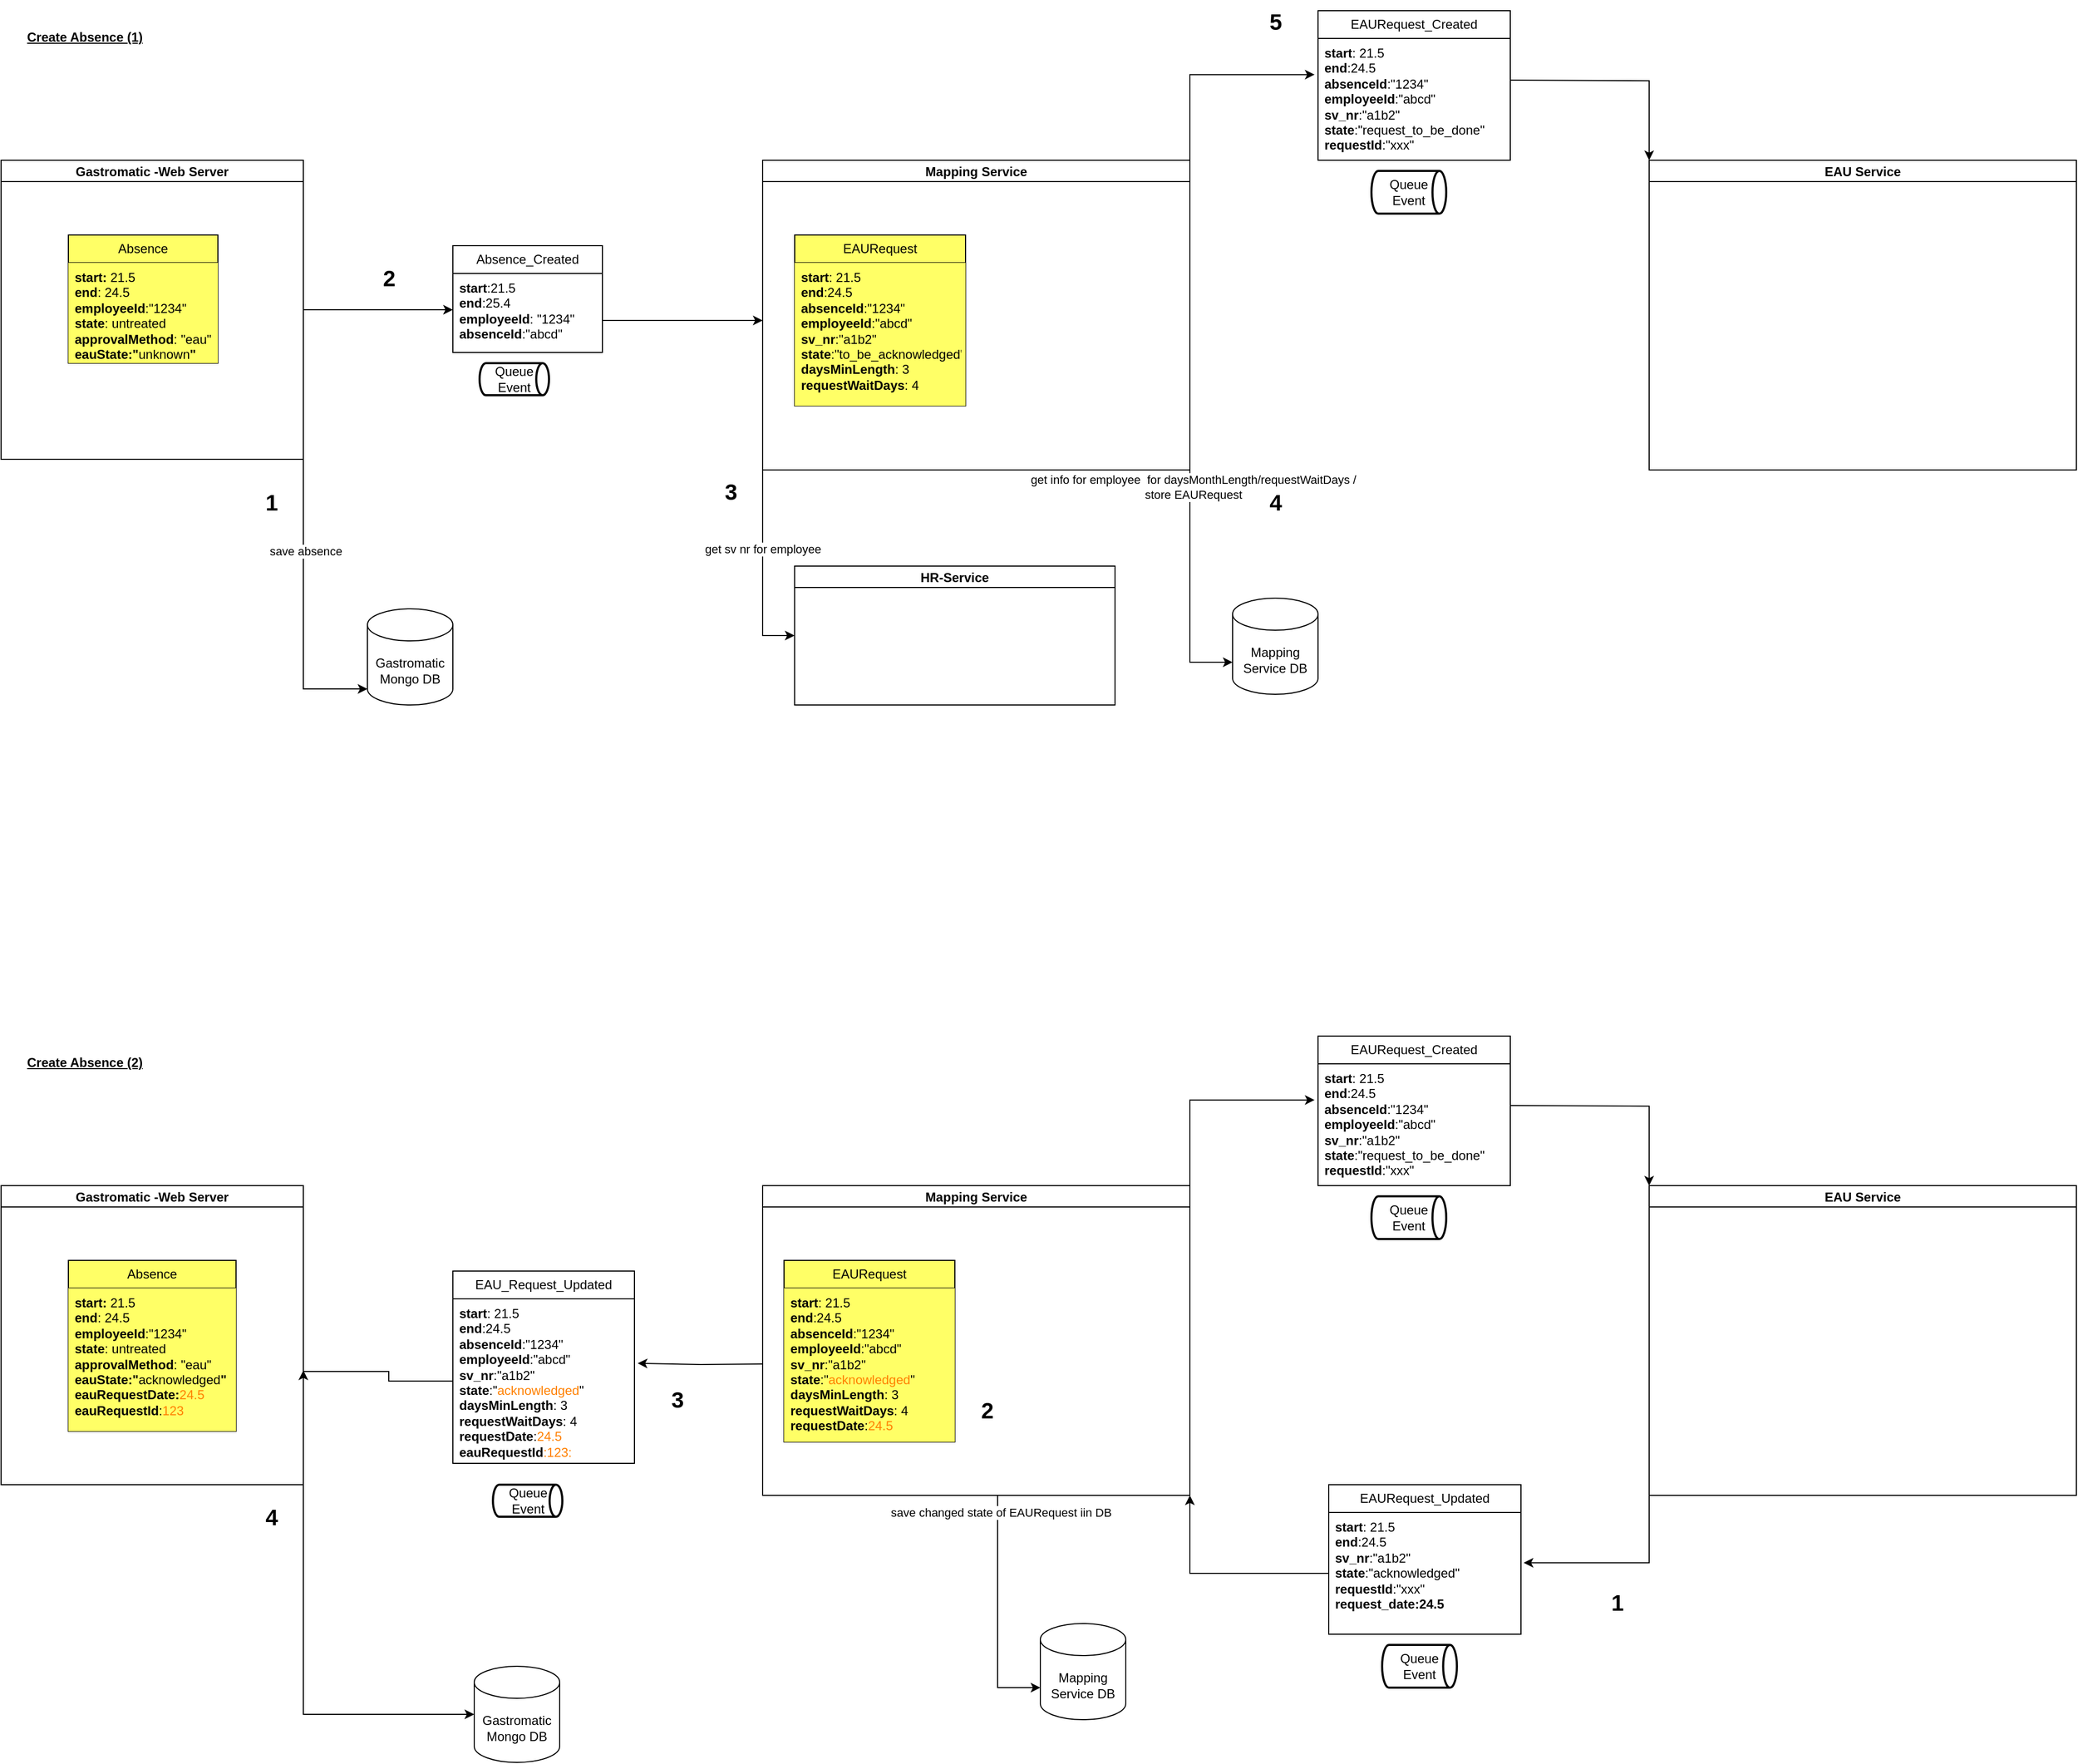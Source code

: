 <mxfile version="21.3.6" type="github">
  <diagram name="Seite-1" id="kVOeFTWO6oa_xXGF3e9C">
    <mxGraphModel dx="1687" dy="981" grid="1" gridSize="10" guides="1" tooltips="1" connect="1" arrows="1" fold="1" page="1" pageScale="1" pageWidth="827" pageHeight="1169" math="0" shadow="0">
      <root>
        <mxCell id="0" />
        <mxCell id="1" parent="0" />
        <mxCell id="QTL_-YQlNlm6OEau9mLx-2" value="&lt;b&gt;&lt;u&gt;Create Absence (1)&lt;/u&gt;&lt;/b&gt;" style="text;html=1;align=center;verticalAlign=middle;resizable=0;points=[];autosize=1;strokeColor=none;fillColor=none;" vertex="1" parent="1">
          <mxGeometry x="30" y="120" width="130" height="30" as="geometry" />
        </mxCell>
        <mxCell id="QTL_-YQlNlm6OEau9mLx-23" value="" style="edgeStyle=orthogonalEdgeStyle;rounded=0;orthogonalLoop=1;jettySize=auto;html=1;" edge="1" parent="1" source="QTL_-YQlNlm6OEau9mLx-18">
          <mxGeometry relative="1" as="geometry">
            <mxPoint x="440" y="390" as="targetPoint" />
            <Array as="points">
              <mxPoint x="370" y="390" />
              <mxPoint x="370" y="390" />
            </Array>
          </mxGeometry>
        </mxCell>
        <mxCell id="QTL_-YQlNlm6OEau9mLx-55" style="edgeStyle=orthogonalEdgeStyle;rounded=0;orthogonalLoop=1;jettySize=auto;html=1;" edge="1" parent="1" source="QTL_-YQlNlm6OEau9mLx-18" target="QTL_-YQlNlm6OEau9mLx-54">
          <mxGeometry relative="1" as="geometry">
            <Array as="points">
              <mxPoint x="300" y="745" />
              <mxPoint x="380" y="745" />
            </Array>
          </mxGeometry>
        </mxCell>
        <mxCell id="QTL_-YQlNlm6OEau9mLx-136" value="save absence" style="edgeLabel;html=1;align=center;verticalAlign=middle;resizable=0;points=[];" vertex="1" connectable="0" parent="QTL_-YQlNlm6OEau9mLx-55">
          <mxGeometry x="-0.376" y="2" relative="1" as="geometry">
            <mxPoint as="offset" />
          </mxGeometry>
        </mxCell>
        <mxCell id="QTL_-YQlNlm6OEau9mLx-18" value="Gastromatic -Web Server" style="swimlane;startSize=20;horizontal=1;containerType=tree;" vertex="1" parent="1">
          <mxGeometry x="17" y="250" width="283" height="280" as="geometry" />
        </mxCell>
        <mxCell id="QTL_-YQlNlm6OEau9mLx-11" value="Absence" style="swimlane;fontStyle=0;childLayout=stackLayout;horizontal=1;startSize=26;fillColor=#FFFF66;horizontalStack=0;resizeParent=1;resizeParentMax=0;resizeLast=0;collapsible=1;marginBottom=0;whiteSpace=wrap;html=1;" vertex="1" parent="QTL_-YQlNlm6OEau9mLx-18">
          <mxGeometry x="63" y="70" width="140" height="120" as="geometry">
            <mxRectangle x="63" y="70" width="90" height="30" as="alternateBounds" />
          </mxGeometry>
        </mxCell>
        <mxCell id="QTL_-YQlNlm6OEau9mLx-12" value="&lt;b&gt;start:&lt;/b&gt; 21.5&lt;br&gt;&lt;b&gt;end&lt;/b&gt;: 24.5&lt;br&gt;&lt;b&gt;employeeId&lt;/b&gt;:&quot;1234&quot;&lt;br&gt;&lt;b&gt;state&lt;/b&gt;: untreated&lt;br&gt;&lt;b&gt;approvalMethod&lt;/b&gt;: &quot;eau&quot;&lt;br&gt;&lt;b style=&quot;border-color: var(--border-color);&quot;&gt;eauState:&quot;&lt;/b&gt;&lt;span style=&quot;border-color: var(--border-color);&quot;&gt;unknown&lt;/span&gt;&lt;b style=&quot;border-color: var(--border-color);&quot;&gt;&quot;&lt;/b&gt;" style="text;strokeColor=none;fillColor=#FFFF66;align=left;verticalAlign=top;spacingLeft=4;spacingRight=4;overflow=hidden;rotatable=0;points=[[0,0.5],[1,0.5]];portConstraint=eastwest;whiteSpace=wrap;html=1;" vertex="1" parent="QTL_-YQlNlm6OEau9mLx-11">
          <mxGeometry y="26" width="140" height="94" as="geometry" />
        </mxCell>
        <mxCell id="QTL_-YQlNlm6OEau9mLx-24" value="Absence_Created" style="swimlane;fontStyle=0;childLayout=stackLayout;horizontal=1;startSize=26;fillColor=none;horizontalStack=0;resizeParent=1;resizeParentMax=0;resizeLast=0;collapsible=1;marginBottom=0;whiteSpace=wrap;html=1;" vertex="1" parent="1">
          <mxGeometry x="440" y="330" width="140" height="100" as="geometry" />
        </mxCell>
        <mxCell id="QTL_-YQlNlm6OEau9mLx-27" value="&lt;b&gt;start&lt;/b&gt;:21.5&lt;br&gt;&lt;b&gt;end&lt;/b&gt;:25.4&lt;br&gt;&lt;b&gt;employeeId&lt;/b&gt;: &quot;1234&quot;&lt;br&gt;&lt;b&gt;absenceId&lt;/b&gt;:&quot;abcd&quot;" style="text;strokeColor=none;fillColor=none;align=left;verticalAlign=top;spacingLeft=4;spacingRight=4;overflow=hidden;rotatable=0;points=[[0,0.5],[1,0.5]];portConstraint=eastwest;whiteSpace=wrap;html=1;" vertex="1" parent="QTL_-YQlNlm6OEau9mLx-24">
          <mxGeometry y="26" width="140" height="74" as="geometry" />
        </mxCell>
        <mxCell id="QTL_-YQlNlm6OEau9mLx-139" style="edgeStyle=orthogonalEdgeStyle;rounded=0;orthogonalLoop=1;jettySize=auto;html=1;entryX=0;entryY=0.5;entryDx=0;entryDy=0;exitX=0;exitY=1;exitDx=0;exitDy=0;" edge="1" parent="1" source="QTL_-YQlNlm6OEau9mLx-35" target="QTL_-YQlNlm6OEau9mLx-138">
          <mxGeometry relative="1" as="geometry">
            <mxPoint x="730.001" y="550" as="sourcePoint" />
            <Array as="points">
              <mxPoint x="730" y="695" />
            </Array>
          </mxGeometry>
        </mxCell>
        <mxCell id="QTL_-YQlNlm6OEau9mLx-140" value="get sv nr for employee" style="edgeLabel;html=1;align=center;verticalAlign=middle;resizable=0;points=[];" vertex="1" connectable="0" parent="QTL_-YQlNlm6OEau9mLx-139">
          <mxGeometry x="-0.082" relative="1" as="geometry">
            <mxPoint y="-11" as="offset" />
          </mxGeometry>
        </mxCell>
        <mxCell id="QTL_-YQlNlm6OEau9mLx-35" value="Mapping Service" style="swimlane;startSize=20;horizontal=1;containerType=tree;" vertex="1" parent="1">
          <mxGeometry x="730" y="250" width="400" height="290" as="geometry" />
        </mxCell>
        <mxCell id="QTL_-YQlNlm6OEau9mLx-132" value="EAURequest" style="swimlane;fontStyle=0;childLayout=stackLayout;horizontal=1;startSize=26;fillColor=#FFFF66;horizontalStack=0;resizeParent=1;resizeParentMax=0;resizeLast=0;collapsible=1;marginBottom=0;whiteSpace=wrap;html=1;" vertex="1" parent="QTL_-YQlNlm6OEau9mLx-35">
          <mxGeometry x="30" y="70" width="160" height="160" as="geometry">
            <mxRectangle x="63" y="70" width="90" height="30" as="alternateBounds" />
          </mxGeometry>
        </mxCell>
        <mxCell id="QTL_-YQlNlm6OEau9mLx-133" value="&lt;b&gt;start&lt;/b&gt;: 21.5&lt;br&gt;&lt;b&gt;end&lt;/b&gt;:24.5&lt;br&gt;&lt;b&gt;absenceId&lt;/b&gt;:&quot;1234&quot;&lt;br&gt;&lt;b&gt;employeeId&lt;/b&gt;:&quot;abcd&quot;&lt;br&gt;&lt;b&gt;sv_nr&lt;/b&gt;:&quot;a1b2&quot;&lt;br&gt;&lt;b&gt;state&lt;/b&gt;:&quot;to_be_acknowledged&quot;&lt;br&gt;&lt;b&gt;daysMinLength&lt;/b&gt;: 3&lt;br&gt;&lt;b&gt;requestWaitDays&lt;/b&gt;: 4&lt;br&gt;" style="text;strokeColor=none;fillColor=#FFFF66;align=left;verticalAlign=top;spacingLeft=4;spacingRight=4;overflow=hidden;rotatable=0;points=[[0,0.5],[1,0.5]];portConstraint=eastwest;whiteSpace=wrap;html=1;" vertex="1" parent="QTL_-YQlNlm6OEau9mLx-132">
          <mxGeometry y="26" width="160" height="134" as="geometry" />
        </mxCell>
        <mxCell id="QTL_-YQlNlm6OEau9mLx-42" style="edgeStyle=orthogonalEdgeStyle;rounded=0;orthogonalLoop=1;jettySize=auto;html=1;" edge="1" parent="1">
          <mxGeometry relative="1" as="geometry">
            <mxPoint x="580" y="400" as="sourcePoint" />
            <mxPoint x="730" y="400" as="targetPoint" />
            <Array as="points">
              <mxPoint x="670" y="400" />
              <mxPoint x="670" y="400" />
            </Array>
          </mxGeometry>
        </mxCell>
        <mxCell id="QTL_-YQlNlm6OEau9mLx-44" value="Queue Event" style="strokeWidth=2;html=1;shape=mxgraph.flowchart.direct_data;whiteSpace=wrap;" vertex="1" parent="1">
          <mxGeometry x="465" y="440" width="65" height="30" as="geometry" />
        </mxCell>
        <mxCell id="QTL_-YQlNlm6OEau9mLx-45" value="" style="edgeStyle=orthogonalEdgeStyle;rounded=0;orthogonalLoop=1;jettySize=auto;html=1;entryX=-0.018;entryY=0.297;entryDx=0;entryDy=0;entryPerimeter=0;exitX=1;exitY=0;exitDx=0;exitDy=0;" edge="1" parent="1" source="QTL_-YQlNlm6OEau9mLx-35" target="QTL_-YQlNlm6OEau9mLx-49">
          <mxGeometry relative="1" as="geometry">
            <mxPoint x="1130" y="170" as="sourcePoint" />
            <mxPoint x="1240" y="170" as="targetPoint" />
            <Array as="points" />
          </mxGeometry>
        </mxCell>
        <mxCell id="QTL_-YQlNlm6OEau9mLx-46" value="EAURequest_Created" style="swimlane;fontStyle=0;childLayout=stackLayout;horizontal=1;startSize=26;fillColor=none;horizontalStack=0;resizeParent=1;resizeParentMax=0;resizeLast=0;collapsible=1;marginBottom=0;whiteSpace=wrap;html=1;" vertex="1" parent="1">
          <mxGeometry x="1250" y="110" width="180" height="140" as="geometry" />
        </mxCell>
        <mxCell id="QTL_-YQlNlm6OEau9mLx-49" value="&lt;b&gt;start&lt;/b&gt;: 21.5&lt;br style=&quot;border-color: var(--border-color);&quot;&gt;&lt;b&gt;end&lt;/b&gt;:24.5&lt;br style=&quot;border-color: var(--border-color);&quot;&gt;&lt;b&gt;absenceId&lt;/b&gt;:&quot;1234&quot;&lt;br style=&quot;border-color: var(--border-color);&quot;&gt;&lt;b&gt;employeeId&lt;/b&gt;:&quot;abcd&quot;&lt;br style=&quot;border-color: var(--border-color);&quot;&gt;&lt;b&gt;sv_nr&lt;/b&gt;:&quot;a1b2&quot;&lt;br style=&quot;border-color: var(--border-color);&quot;&gt;&lt;b&gt;state&lt;/b&gt;:&quot;request_to_be_done&quot;&lt;br&gt;&lt;b&gt;requestId&lt;/b&gt;:&quot;xxx&quot;" style="text;strokeColor=none;fillColor=none;align=left;verticalAlign=top;spacingLeft=4;spacingRight=4;overflow=hidden;rotatable=0;points=[[0,0.5],[1,0.5]];portConstraint=eastwest;whiteSpace=wrap;html=1;" vertex="1" parent="QTL_-YQlNlm6OEau9mLx-46">
          <mxGeometry y="26" width="180" height="114" as="geometry" />
        </mxCell>
        <mxCell id="QTL_-YQlNlm6OEau9mLx-50" style="edgeStyle=orthogonalEdgeStyle;rounded=0;orthogonalLoop=1;jettySize=auto;html=1;entryX=0;entryY=0;entryDx=0;entryDy=0;" edge="1" parent="1" target="QTL_-YQlNlm6OEau9mLx-67">
          <mxGeometry relative="1" as="geometry">
            <mxPoint x="1560" y="175" as="targetPoint" />
            <mxPoint x="1430" y="175.053" as="sourcePoint" />
          </mxGeometry>
        </mxCell>
        <mxCell id="QTL_-YQlNlm6OEau9mLx-51" value="Queue Event" style="strokeWidth=2;html=1;shape=mxgraph.flowchart.direct_data;whiteSpace=wrap;" vertex="1" parent="1">
          <mxGeometry x="1300" y="260" width="70" height="40" as="geometry" />
        </mxCell>
        <mxCell id="QTL_-YQlNlm6OEau9mLx-54" value="Gastromatic Mongo DB" style="shape=cylinder3;whiteSpace=wrap;html=1;boundedLbl=1;backgroundOutline=1;size=15;" vertex="1" parent="1">
          <mxGeometry x="360" y="670" width="80" height="90" as="geometry" />
        </mxCell>
        <mxCell id="QTL_-YQlNlm6OEau9mLx-67" value="EAU Service" style="swimlane;startSize=20;horizontal=1;containerType=tree;" vertex="1" parent="1">
          <mxGeometry x="1560" y="250" width="400" height="290" as="geometry" />
        </mxCell>
        <mxCell id="QTL_-YQlNlm6OEau9mLx-105" value="&lt;b&gt;&lt;u&gt;Create Absence (2)&lt;/u&gt;&lt;/b&gt;" style="text;html=1;align=center;verticalAlign=middle;resizable=0;points=[];autosize=1;strokeColor=none;fillColor=none;" vertex="1" parent="1">
          <mxGeometry x="30" y="1080" width="130" height="30" as="geometry" />
        </mxCell>
        <mxCell id="QTL_-YQlNlm6OEau9mLx-107" style="edgeStyle=orthogonalEdgeStyle;rounded=0;orthogonalLoop=1;jettySize=auto;html=1;entryX=0;entryY=0.5;entryDx=0;entryDy=0;entryPerimeter=0;" edge="1" parent="1" source="QTL_-YQlNlm6OEau9mLx-108" target="QTL_-YQlNlm6OEau9mLx-124">
          <mxGeometry relative="1" as="geometry">
            <Array as="points">
              <mxPoint x="300" y="1705" />
            </Array>
          </mxGeometry>
        </mxCell>
        <mxCell id="QTL_-YQlNlm6OEau9mLx-108" value="Gastromatic -Web Server" style="swimlane;startSize=20;horizontal=1;containerType=tree;" vertex="1" parent="1">
          <mxGeometry x="17" y="1210" width="283" height="280" as="geometry" />
        </mxCell>
        <mxCell id="QTL_-YQlNlm6OEau9mLx-109" value="Absence" style="swimlane;fontStyle=0;childLayout=stackLayout;horizontal=1;startSize=26;fillColor=#FFFF66;horizontalStack=0;resizeParent=1;resizeParentMax=0;resizeLast=0;collapsible=1;marginBottom=0;whiteSpace=wrap;html=1;" vertex="1" parent="QTL_-YQlNlm6OEau9mLx-108">
          <mxGeometry x="63" y="70" width="157" height="160" as="geometry">
            <mxRectangle x="63" y="70" width="90" height="30" as="alternateBounds" />
          </mxGeometry>
        </mxCell>
        <mxCell id="QTL_-YQlNlm6OEau9mLx-110" value="&lt;b style=&quot;border-color: var(--border-color);&quot;&gt;start:&lt;/b&gt;&amp;nbsp;21.5&lt;br style=&quot;border-color: var(--border-color);&quot;&gt;&lt;b style=&quot;border-color: var(--border-color);&quot;&gt;end&lt;/b&gt;: 24.5&lt;br style=&quot;border-color: var(--border-color);&quot;&gt;&lt;b style=&quot;border-color: var(--border-color);&quot;&gt;employeeId&lt;/b&gt;:&quot;1234&quot;&lt;br style=&quot;border-color: var(--border-color);&quot;&gt;&lt;b style=&quot;border-color: var(--border-color);&quot;&gt;state&lt;/b&gt;: untreated&lt;br style=&quot;border-color: var(--border-color);&quot;&gt;&lt;b style=&quot;border-color: var(--border-color);&quot;&gt;approvalMethod&lt;/b&gt;: &quot;eau&quot;&lt;br style=&quot;border-color: var(--border-color);&quot;&gt;&lt;b style=&quot;border-color: var(--border-color);&quot;&gt;eauState:&quot;&lt;/b&gt;acknowledged&lt;b style=&quot;border-color: var(--border-color);&quot;&gt;&quot;&lt;br&gt;eauRequestDate:&lt;/b&gt;&lt;span style=&quot;border-color: var(--border-color);&quot;&gt;&lt;font color=&quot;#ff8000&quot;&gt;24.5&lt;br&gt;&lt;/font&gt;&lt;b&gt;eauRequestId&lt;/b&gt;:&lt;font color=&quot;#ff8000&quot;&gt;123&lt;/font&gt;&lt;br&gt;&lt;/span&gt;" style="text;strokeColor=none;fillColor=#FFFF66;align=left;verticalAlign=top;spacingLeft=4;spacingRight=4;overflow=hidden;rotatable=0;points=[[0,0.5],[1,0.5]];portConstraint=eastwest;whiteSpace=wrap;html=1;" vertex="1" parent="QTL_-YQlNlm6OEau9mLx-109">
          <mxGeometry y="26" width="157" height="134" as="geometry" />
        </mxCell>
        <mxCell id="QTL_-YQlNlm6OEau9mLx-111" value="EAU_Request_Updated" style="swimlane;fontStyle=0;childLayout=stackLayout;horizontal=1;startSize=26;fillColor=none;horizontalStack=0;resizeParent=1;resizeParentMax=0;resizeLast=0;collapsible=1;marginBottom=0;whiteSpace=wrap;html=1;" vertex="1" parent="1">
          <mxGeometry x="440" y="1290" width="170" height="180" as="geometry" />
        </mxCell>
        <mxCell id="QTL_-YQlNlm6OEau9mLx-163" style="edgeStyle=orthogonalEdgeStyle;rounded=0;orthogonalLoop=1;jettySize=auto;html=1;" edge="1" parent="QTL_-YQlNlm6OEau9mLx-111" source="QTL_-YQlNlm6OEau9mLx-112">
          <mxGeometry relative="1" as="geometry">
            <mxPoint x="-140" y="93" as="targetPoint" />
            <Array as="points">
              <mxPoint x="-60" y="103" />
              <mxPoint x="-60" y="94" />
              <mxPoint x="-140" y="94" />
            </Array>
          </mxGeometry>
        </mxCell>
        <mxCell id="QTL_-YQlNlm6OEau9mLx-112" value="&lt;b style=&quot;border-color: var(--border-color);&quot;&gt;start&lt;/b&gt;: 21.5&lt;br style=&quot;border-color: var(--border-color);&quot;&gt;&lt;b style=&quot;border-color: var(--border-color);&quot;&gt;end&lt;/b&gt;:24.5&lt;br style=&quot;border-color: var(--border-color);&quot;&gt;&lt;b style=&quot;border-color: var(--border-color);&quot;&gt;absenceId&lt;/b&gt;:&quot;1234&quot;&lt;br style=&quot;border-color: var(--border-color);&quot;&gt;&lt;b style=&quot;border-color: var(--border-color);&quot;&gt;employeeId&lt;/b&gt;:&quot;abcd&quot;&lt;br style=&quot;border-color: var(--border-color);&quot;&gt;&lt;b style=&quot;border-color: var(--border-color);&quot;&gt;sv_nr&lt;/b&gt;:&quot;a1b2&quot;&lt;br style=&quot;border-color: var(--border-color);&quot;&gt;&lt;b style=&quot;border-color: var(--border-color);&quot;&gt;state&lt;/b&gt;:&quot;&lt;font style=&quot;border-color: var(--border-color);&quot; color=&quot;#ff8000&quot;&gt;acknowledged&lt;/font&gt;&quot;&lt;br style=&quot;border-color: var(--border-color);&quot;&gt;&lt;b style=&quot;border-color: var(--border-color);&quot;&gt;daysMinLength&lt;/b&gt;: 3&lt;br style=&quot;border-color: var(--border-color);&quot;&gt;&lt;b style=&quot;border-color: var(--border-color);&quot;&gt;requestWaitDays&lt;/b&gt;: 4&lt;br&gt;&lt;b style=&quot;border-color: var(--border-color);&quot;&gt;requestDate&lt;/b&gt;:&lt;font style=&quot;border-color: var(--border-color);&quot;&gt;&lt;font color=&quot;#ff8000&quot;&gt;24.5&lt;/font&gt;&lt;br&gt;&lt;b&gt;eauRequestId&lt;/b&gt;&lt;/font&gt;&lt;font style=&quot;border-color: var(--border-color);&quot; color=&quot;#ff8000&quot;&gt;:123:&lt;br&gt;&lt;br&gt;&lt;/font&gt;" style="text;strokeColor=none;fillColor=none;align=left;verticalAlign=top;spacingLeft=4;spacingRight=4;overflow=hidden;rotatable=0;points=[[0,0.5],[1,0.5]];portConstraint=eastwest;whiteSpace=wrap;html=1;" vertex="1" parent="QTL_-YQlNlm6OEau9mLx-111">
          <mxGeometry y="26" width="170" height="154" as="geometry" />
        </mxCell>
        <mxCell id="QTL_-YQlNlm6OEau9mLx-165" style="edgeStyle=orthogonalEdgeStyle;rounded=0;orthogonalLoop=1;jettySize=auto;html=1;entryX=1.018;entryY=0.286;entryDx=0;entryDy=0;entryPerimeter=0;" edge="1" parent="1">
          <mxGeometry relative="1" as="geometry">
            <mxPoint x="730" y="1377" as="sourcePoint" />
            <mxPoint x="613.06" y="1376.324" as="targetPoint" />
          </mxGeometry>
        </mxCell>
        <mxCell id="QTL_-YQlNlm6OEau9mLx-114" value="Mapping Service" style="swimlane;startSize=20;horizontal=1;containerType=tree;" vertex="1" parent="1">
          <mxGeometry x="730" y="1210" width="400" height="290" as="geometry" />
        </mxCell>
        <mxCell id="QTL_-YQlNlm6OEau9mLx-115" value="EAURequest" style="swimlane;fontStyle=0;childLayout=stackLayout;horizontal=1;startSize=26;fillColor=#FFFF66;horizontalStack=0;resizeParent=1;resizeParentMax=0;resizeLast=0;collapsible=1;marginBottom=0;whiteSpace=wrap;html=1;" vertex="1" parent="QTL_-YQlNlm6OEau9mLx-114">
          <mxGeometry x="20" y="70" width="160" height="170" as="geometry">
            <mxRectangle x="63" y="70" width="90" height="30" as="alternateBounds" />
          </mxGeometry>
        </mxCell>
        <mxCell id="QTL_-YQlNlm6OEau9mLx-164" value="&lt;b&gt;start&lt;/b&gt;: 21.5&lt;br&gt;&lt;b&gt;end&lt;/b&gt;:24.5&lt;br&gt;&lt;b&gt;absenceId&lt;/b&gt;:&quot;1234&quot;&lt;br&gt;&lt;b&gt;employeeId&lt;/b&gt;:&quot;abcd&quot;&lt;br&gt;&lt;b&gt;sv_nr&lt;/b&gt;:&quot;a1b2&quot;&lt;br&gt;&lt;b&gt;state&lt;/b&gt;:&quot;&lt;font color=&quot;#ff8000&quot;&gt;acknowledged&lt;/font&gt;&quot;&lt;br&gt;&lt;b&gt;daysMinLength&lt;/b&gt;: 3&lt;br&gt;&lt;b&gt;requestWaitDays&lt;/b&gt;: 4&lt;br&gt;&lt;b&gt;requestDate&lt;/b&gt;:&lt;font color=&quot;#ff8000&quot;&gt;24.5&lt;/font&gt;" style="text;strokeColor=none;fillColor=#FFFF66;align=left;verticalAlign=top;spacingLeft=4;spacingRight=4;overflow=hidden;rotatable=0;points=[[0,0.5],[1,0.5]];portConstraint=eastwest;whiteSpace=wrap;html=1;" vertex="1" parent="QTL_-YQlNlm6OEau9mLx-115">
          <mxGeometry y="26" width="160" height="134" as="geometry" />
        </mxCell>
        <mxCell id="QTL_-YQlNlm6OEau9mLx-116" value="" style="text;strokeColor=none;fillColor=#FFFF66;align=left;verticalAlign=top;spacingLeft=4;spacingRight=4;overflow=hidden;rotatable=0;points=[[0,0.5],[1,0.5]];portConstraint=eastwest;whiteSpace=wrap;html=1;" vertex="1" parent="QTL_-YQlNlm6OEau9mLx-115">
          <mxGeometry y="160" width="160" height="10" as="geometry" />
        </mxCell>
        <mxCell id="QTL_-YQlNlm6OEau9mLx-167" value="2" style="text;html=1;align=center;verticalAlign=middle;resizable=0;points=[];autosize=1;strokeColor=none;fillColor=none;fontSize=21;fontStyle=1" vertex="1" parent="QTL_-YQlNlm6OEau9mLx-114">
          <mxGeometry x="190" y="190" width="40" height="40" as="geometry" />
        </mxCell>
        <mxCell id="QTL_-YQlNlm6OEau9mLx-118" value="Queue Event" style="strokeWidth=2;html=1;shape=mxgraph.flowchart.direct_data;whiteSpace=wrap;" vertex="1" parent="1">
          <mxGeometry x="477.5" y="1490" width="65" height="30" as="geometry" />
        </mxCell>
        <mxCell id="QTL_-YQlNlm6OEau9mLx-119" value="" style="edgeStyle=orthogonalEdgeStyle;rounded=0;orthogonalLoop=1;jettySize=auto;html=1;entryX=-0.018;entryY=0.297;entryDx=0;entryDy=0;entryPerimeter=0;exitX=1;exitY=0;exitDx=0;exitDy=0;" edge="1" parent="1" source="QTL_-YQlNlm6OEau9mLx-114" target="QTL_-YQlNlm6OEau9mLx-121">
          <mxGeometry relative="1" as="geometry">
            <mxPoint x="1130" y="1130" as="sourcePoint" />
            <mxPoint x="1240" y="1130" as="targetPoint" />
            <Array as="points" />
          </mxGeometry>
        </mxCell>
        <mxCell id="QTL_-YQlNlm6OEau9mLx-120" value="EAURequest_Created" style="swimlane;fontStyle=0;childLayout=stackLayout;horizontal=1;startSize=26;fillColor=none;horizontalStack=0;resizeParent=1;resizeParentMax=0;resizeLast=0;collapsible=1;marginBottom=0;whiteSpace=wrap;html=1;" vertex="1" parent="1">
          <mxGeometry x="1250" y="1070" width="180" height="140" as="geometry" />
        </mxCell>
        <mxCell id="QTL_-YQlNlm6OEau9mLx-121" value="&lt;b&gt;start&lt;/b&gt;: 21.5&lt;br style=&quot;border-color: var(--border-color);&quot;&gt;&lt;b&gt;end&lt;/b&gt;:24.5&lt;br style=&quot;border-color: var(--border-color);&quot;&gt;&lt;b&gt;absenceId&lt;/b&gt;:&quot;1234&quot;&lt;br style=&quot;border-color: var(--border-color);&quot;&gt;&lt;b&gt;employeeId&lt;/b&gt;:&quot;abcd&quot;&lt;br style=&quot;border-color: var(--border-color);&quot;&gt;&lt;b&gt;sv_nr&lt;/b&gt;:&quot;a1b2&quot;&lt;br style=&quot;border-color: var(--border-color);&quot;&gt;&lt;b&gt;state&lt;/b&gt;:&quot;request_to_be_done&quot;&lt;br&gt;&lt;b&gt;requestId&lt;/b&gt;:&quot;xxx&quot;" style="text;strokeColor=none;fillColor=none;align=left;verticalAlign=top;spacingLeft=4;spacingRight=4;overflow=hidden;rotatable=0;points=[[0,0.5],[1,0.5]];portConstraint=eastwest;whiteSpace=wrap;html=1;" vertex="1" parent="QTL_-YQlNlm6OEau9mLx-120">
          <mxGeometry y="26" width="180" height="114" as="geometry" />
        </mxCell>
        <mxCell id="QTL_-YQlNlm6OEau9mLx-122" style="edgeStyle=orthogonalEdgeStyle;rounded=0;orthogonalLoop=1;jettySize=auto;html=1;entryX=0;entryY=0;entryDx=0;entryDy=0;" edge="1" parent="1" target="QTL_-YQlNlm6OEau9mLx-126">
          <mxGeometry relative="1" as="geometry">
            <mxPoint x="1560" y="1135" as="targetPoint" />
            <mxPoint x="1430" y="1135.053" as="sourcePoint" />
          </mxGeometry>
        </mxCell>
        <mxCell id="QTL_-YQlNlm6OEau9mLx-123" value="Queue Event" style="strokeWidth=2;html=1;shape=mxgraph.flowchart.direct_data;whiteSpace=wrap;" vertex="1" parent="1">
          <mxGeometry x="1300" y="1220" width="70" height="40" as="geometry" />
        </mxCell>
        <mxCell id="QTL_-YQlNlm6OEau9mLx-124" value="Gastromatic Mongo DB" style="shape=cylinder3;whiteSpace=wrap;html=1;boundedLbl=1;backgroundOutline=1;size=15;" vertex="1" parent="1">
          <mxGeometry x="460" y="1660" width="80" height="90" as="geometry" />
        </mxCell>
        <mxCell id="QTL_-YQlNlm6OEau9mLx-125" style="edgeStyle=orthogonalEdgeStyle;rounded=0;orthogonalLoop=1;jettySize=auto;html=1;entryX=1.014;entryY=0.413;entryDx=0;entryDy=0;entryPerimeter=0;" edge="1" parent="1" source="QTL_-YQlNlm6OEau9mLx-126" target="QTL_-YQlNlm6OEau9mLx-128">
          <mxGeometry relative="1" as="geometry">
            <Array as="points">
              <mxPoint x="1560" y="1563" />
            </Array>
          </mxGeometry>
        </mxCell>
        <mxCell id="QTL_-YQlNlm6OEau9mLx-126" value="EAU Service" style="swimlane;startSize=20;horizontal=1;containerType=tree;" vertex="1" parent="1">
          <mxGeometry x="1560" y="1210" width="400" height="290" as="geometry" />
        </mxCell>
        <mxCell id="QTL_-YQlNlm6OEau9mLx-127" value="EAURequest_Updated" style="swimlane;fontStyle=0;childLayout=stackLayout;horizontal=1;startSize=26;fillColor=none;horizontalStack=0;resizeParent=1;resizeParentMax=0;resizeLast=0;collapsible=1;marginBottom=0;whiteSpace=wrap;html=1;" vertex="1" parent="1">
          <mxGeometry x="1260" y="1490" width="180" height="140" as="geometry" />
        </mxCell>
        <mxCell id="QTL_-YQlNlm6OEau9mLx-128" value="&lt;b&gt;start&lt;/b&gt;: 21.5&lt;br style=&quot;border-color: var(--border-color);&quot;&gt;&lt;b&gt;end&lt;/b&gt;:24.5&lt;br style=&quot;border-color: var(--border-color);&quot;&gt;&lt;b&gt;sv_nr&lt;/b&gt;:&quot;a1b2&quot;&lt;br style=&quot;border-color: var(--border-color);&quot;&gt;&lt;b&gt;state&lt;/b&gt;:&quot;acknowledged&quot;&lt;br&gt;&lt;b&gt;requestId&lt;/b&gt;:&quot;xxx&quot;&lt;br&gt;&lt;b&gt;request_date:24.5&lt;/b&gt;" style="text;strokeColor=none;fillColor=none;align=left;verticalAlign=top;spacingLeft=4;spacingRight=4;overflow=hidden;rotatable=0;points=[[0,0.5],[1,0.5]];portConstraint=eastwest;whiteSpace=wrap;html=1;" vertex="1" parent="QTL_-YQlNlm6OEau9mLx-127">
          <mxGeometry y="26" width="180" height="114" as="geometry" />
        </mxCell>
        <mxCell id="QTL_-YQlNlm6OEau9mLx-129" value="Queue Event" style="strokeWidth=2;html=1;shape=mxgraph.flowchart.direct_data;whiteSpace=wrap;" vertex="1" parent="1">
          <mxGeometry x="1310" y="1640" width="70" height="40" as="geometry" />
        </mxCell>
        <mxCell id="QTL_-YQlNlm6OEau9mLx-130" style="edgeStyle=orthogonalEdgeStyle;rounded=0;orthogonalLoop=1;jettySize=auto;html=1;entryX=1;entryY=1;entryDx=0;entryDy=0;" edge="1" parent="1" source="QTL_-YQlNlm6OEau9mLx-128" target="QTL_-YQlNlm6OEau9mLx-114">
          <mxGeometry relative="1" as="geometry" />
        </mxCell>
        <mxCell id="QTL_-YQlNlm6OEau9mLx-138" value="HR-Service" style="swimlane;startSize=20;horizontal=1;containerType=tree;" vertex="1" parent="1">
          <mxGeometry x="759.91" y="630" width="300" height="130" as="geometry" />
        </mxCell>
        <mxCell id="QTL_-YQlNlm6OEau9mLx-143" style="edgeStyle=orthogonalEdgeStyle;rounded=0;orthogonalLoop=1;jettySize=auto;html=1;entryX=0;entryY=0;entryDx=0;entryDy=60;entryPerimeter=0;" edge="1" parent="1" target="QTL_-YQlNlm6OEau9mLx-145">
          <mxGeometry relative="1" as="geometry">
            <mxPoint x="1130" y="540" as="sourcePoint" />
            <mxPoint x="1140" y="930" as="targetPoint" />
            <Array as="points">
              <mxPoint x="1130" y="720" />
              <mxPoint x="1140" y="720" />
              <mxPoint x="1140" y="720" />
            </Array>
          </mxGeometry>
        </mxCell>
        <mxCell id="QTL_-YQlNlm6OEau9mLx-144" value="get info for employee&amp;nbsp; for daysMonthLength/requestWaitDays /&lt;br&gt;store EAURequest" style="edgeLabel;html=1;align=center;verticalAlign=middle;resizable=0;points=[];" vertex="1" connectable="0" parent="QTL_-YQlNlm6OEau9mLx-143">
          <mxGeometry x="-0.854" y="3" relative="1" as="geometry">
            <mxPoint as="offset" />
          </mxGeometry>
        </mxCell>
        <mxCell id="QTL_-YQlNlm6OEau9mLx-145" value="Mapping Service DB" style="shape=cylinder3;whiteSpace=wrap;html=1;boundedLbl=1;backgroundOutline=1;size=15;" vertex="1" parent="1">
          <mxGeometry x="1170" y="660" width="80" height="90" as="geometry" />
        </mxCell>
        <mxCell id="QTL_-YQlNlm6OEau9mLx-146" value="1" style="text;html=1;align=center;verticalAlign=middle;resizable=0;points=[];autosize=1;strokeColor=none;fillColor=none;fontSize=21;fontStyle=1" vertex="1" parent="1">
          <mxGeometry x="250" y="550" width="40" height="40" as="geometry" />
        </mxCell>
        <mxCell id="QTL_-YQlNlm6OEau9mLx-147" value="2" style="text;html=1;align=center;verticalAlign=middle;resizable=0;points=[];autosize=1;strokeColor=none;fillColor=none;fontSize=21;fontStyle=1" vertex="1" parent="1">
          <mxGeometry x="360" y="340" width="40" height="40" as="geometry" />
        </mxCell>
        <mxCell id="QTL_-YQlNlm6OEau9mLx-148" value="3" style="text;html=1;align=center;verticalAlign=middle;resizable=0;points=[];autosize=1;strokeColor=none;fillColor=none;fontSize=21;fontStyle=1" vertex="1" parent="1">
          <mxGeometry x="680" y="540" width="40" height="40" as="geometry" />
        </mxCell>
        <mxCell id="QTL_-YQlNlm6OEau9mLx-150" value="4" style="text;html=1;align=center;verticalAlign=middle;resizable=0;points=[];autosize=1;strokeColor=none;fillColor=none;fontSize=21;fontStyle=1" vertex="1" parent="1">
          <mxGeometry x="1190" y="550" width="40" height="40" as="geometry" />
        </mxCell>
        <mxCell id="QTL_-YQlNlm6OEau9mLx-151" value="5" style="text;html=1;align=center;verticalAlign=middle;resizable=0;points=[];autosize=1;strokeColor=none;fillColor=none;fontSize=21;fontStyle=1" vertex="1" parent="1">
          <mxGeometry x="1190" y="100" width="40" height="40" as="geometry" />
        </mxCell>
        <mxCell id="QTL_-YQlNlm6OEau9mLx-152" style="edgeStyle=orthogonalEdgeStyle;rounded=0;orthogonalLoop=1;jettySize=auto;html=1;entryX=0;entryY=0;entryDx=0;entryDy=60;entryPerimeter=0;" edge="1" parent="1" target="QTL_-YQlNlm6OEau9mLx-154">
          <mxGeometry relative="1" as="geometry">
            <mxPoint x="950" y="1500" as="sourcePoint" />
            <mxPoint x="960" y="1890" as="targetPoint" />
            <Array as="points">
              <mxPoint x="950" y="1680" />
              <mxPoint x="960" y="1680" />
              <mxPoint x="960" y="1680" />
            </Array>
          </mxGeometry>
        </mxCell>
        <mxCell id="QTL_-YQlNlm6OEau9mLx-153" value="save changed state of EAURequest iin DB" style="edgeLabel;html=1;align=center;verticalAlign=middle;resizable=0;points=[];" vertex="1" connectable="0" parent="QTL_-YQlNlm6OEau9mLx-152">
          <mxGeometry x="-0.854" y="3" relative="1" as="geometry">
            <mxPoint as="offset" />
          </mxGeometry>
        </mxCell>
        <mxCell id="QTL_-YQlNlm6OEau9mLx-154" value="Mapping Service DB" style="shape=cylinder3;whiteSpace=wrap;html=1;boundedLbl=1;backgroundOutline=1;size=15;" vertex="1" parent="1">
          <mxGeometry x="990" y="1620" width="80" height="90" as="geometry" />
        </mxCell>
        <mxCell id="QTL_-YQlNlm6OEau9mLx-166" value="1" style="text;html=1;align=center;verticalAlign=middle;resizable=0;points=[];autosize=1;strokeColor=none;fillColor=none;fontSize=21;fontStyle=1" vertex="1" parent="1">
          <mxGeometry x="1510" y="1580" width="40" height="40" as="geometry" />
        </mxCell>
        <mxCell id="QTL_-YQlNlm6OEau9mLx-170" value="3" style="text;html=1;align=center;verticalAlign=middle;resizable=0;points=[];autosize=1;strokeColor=none;fillColor=none;fontSize=21;fontStyle=1" vertex="1" parent="1">
          <mxGeometry x="630" y="1390" width="40" height="40" as="geometry" />
        </mxCell>
        <mxCell id="QTL_-YQlNlm6OEau9mLx-171" value="4" style="text;html=1;align=center;verticalAlign=middle;resizable=0;points=[];autosize=1;strokeColor=none;fillColor=none;fontSize=21;fontStyle=1" vertex="1" parent="1">
          <mxGeometry x="250" y="1500" width="40" height="40" as="geometry" />
        </mxCell>
      </root>
    </mxGraphModel>
  </diagram>
</mxfile>
